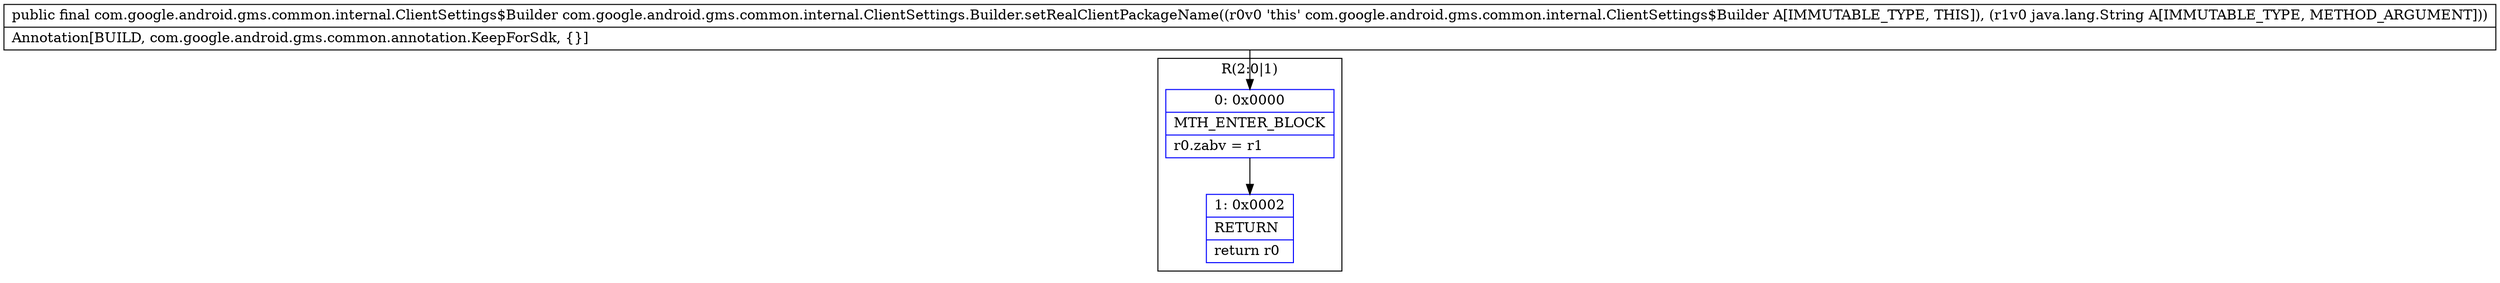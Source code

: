 digraph "CFG forcom.google.android.gms.common.internal.ClientSettings.Builder.setRealClientPackageName(Ljava\/lang\/String;)Lcom\/google\/android\/gms\/common\/internal\/ClientSettings$Builder;" {
subgraph cluster_Region_1187103776 {
label = "R(2:0|1)";
node [shape=record,color=blue];
Node_0 [shape=record,label="{0\:\ 0x0000|MTH_ENTER_BLOCK\l|r0.zabv = r1\l}"];
Node_1 [shape=record,label="{1\:\ 0x0002|RETURN\l|return r0\l}"];
}
MethodNode[shape=record,label="{public final com.google.android.gms.common.internal.ClientSettings$Builder com.google.android.gms.common.internal.ClientSettings.Builder.setRealClientPackageName((r0v0 'this' com.google.android.gms.common.internal.ClientSettings$Builder A[IMMUTABLE_TYPE, THIS]), (r1v0 java.lang.String A[IMMUTABLE_TYPE, METHOD_ARGUMENT]))  | Annotation[BUILD, com.google.android.gms.common.annotation.KeepForSdk, \{\}]\l}"];
MethodNode -> Node_0;
Node_0 -> Node_1;
}

